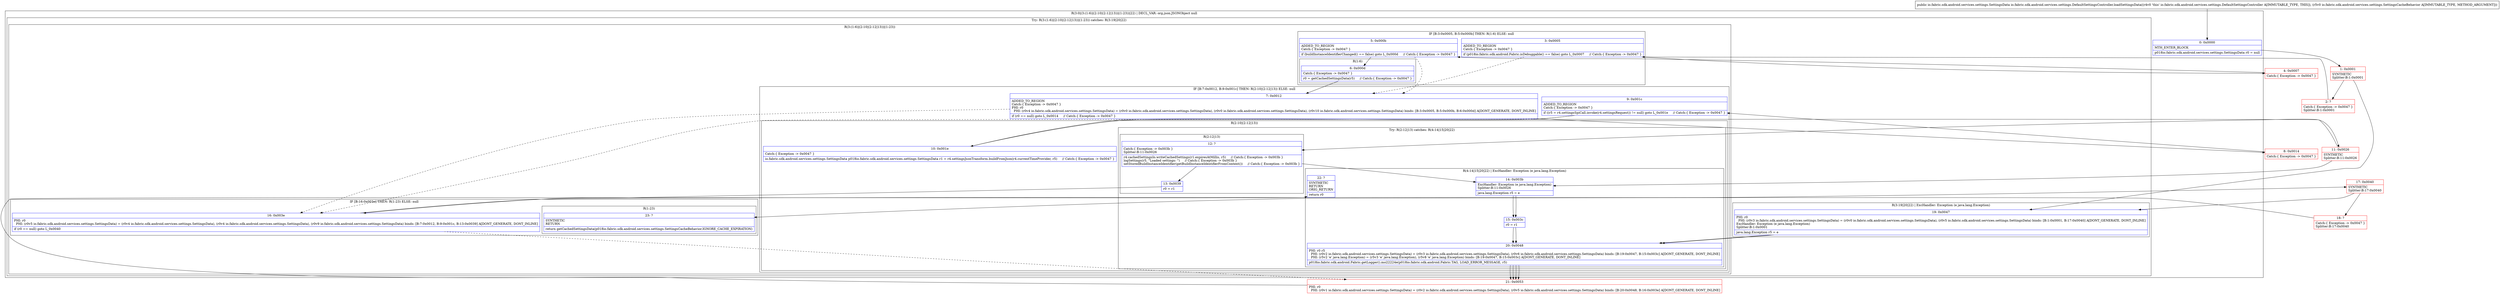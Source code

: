 digraph "CFG forio.fabric.sdk.android.services.settings.DefaultSettingsController.loadSettingsData(Lio\/fabric\/sdk\/android\/services\/settings\/SettingsCacheBehavior;)Lio\/fabric\/sdk\/android\/services\/settings\/SettingsData;" {
subgraph cluster_Region_576295016 {
label = "R(3:0|(3:(1:6)|(2:10|(2:12|13))|(1:23))|22) | DECL_VAR: org.json.JSONObject null\l";
node [shape=record,color=blue];
Node_0 [shape=record,label="{0\:\ 0x0000|MTH_ENTER_BLOCK\l|p018io.fabric.sdk.android.services.settings.SettingsData r0 = null\l}"];
subgraph cluster_TryCatchRegion_1684591438 {
label = "Try: R(3:(1:6)|(2:10|(2:12|13))|(1:23)) catches: R(3:19|20|22)";
node [shape=record,color=blue];
subgraph cluster_Region_216981811 {
label = "R(3:(1:6)|(2:10|(2:12|13))|(1:23))";
node [shape=record,color=blue];
subgraph cluster_IfRegion_1525221027 {
label = "IF [B:3:0x0005, B:5:0x000b] THEN: R(1:6) ELSE: null";
node [shape=record,color=blue];
Node_3 [shape=record,label="{3\:\ 0x0005|ADDED_TO_REGION\lCatch:\{ Exception \-\> 0x0047 \}\l|if (p018io.fabric.sdk.android.Fabric.isDebuggable() == false) goto L_0x0007     \/\/ Catch:\{ Exception \-\> 0x0047 \}\l}"];
Node_5 [shape=record,label="{5\:\ 0x000b|ADDED_TO_REGION\lCatch:\{ Exception \-\> 0x0047 \}\l|if (buildInstanceIdentifierChanged() == false) goto L_0x000d     \/\/ Catch:\{ Exception \-\> 0x0047 \}\l}"];
subgraph cluster_Region_1498656268 {
label = "R(1:6)";
node [shape=record,color=blue];
Node_6 [shape=record,label="{6\:\ 0x000d|Catch:\{ Exception \-\> 0x0047 \}\l|r0 = getCachedSettingsData(r5)     \/\/ Catch:\{ Exception \-\> 0x0047 \}\l}"];
}
}
subgraph cluster_IfRegion_959043920 {
label = "IF [B:7:0x0012, B:9:0x001c] THEN: R(2:10|(2:12|13)) ELSE: null";
node [shape=record,color=blue];
Node_7 [shape=record,label="{7\:\ 0x0012|ADDED_TO_REGION\lCatch:\{ Exception \-\> 0x0047 \}\lPHI: r0 \l  PHI: (r0v4 io.fabric.sdk.android.services.settings.SettingsData) = (r0v0 io.fabric.sdk.android.services.settings.SettingsData), (r0v0 io.fabric.sdk.android.services.settings.SettingsData), (r0v10 io.fabric.sdk.android.services.settings.SettingsData) binds: [B:3:0x0005, B:5:0x000b, B:6:0x000d] A[DONT_GENERATE, DONT_INLINE]\l|if (r0 == null) goto L_0x0014     \/\/ Catch:\{ Exception \-\> 0x0047 \}\l}"];
Node_9 [shape=record,label="{9\:\ 0x001c|ADDED_TO_REGION\lCatch:\{ Exception \-\> 0x0047 \}\l|if ((r5 = r4.settingsSpiCall.invoke(r4.settingsRequest)) != null) goto L_0x001e     \/\/ Catch:\{ Exception \-\> 0x0047 \}\l}"];
subgraph cluster_Region_172968050 {
label = "R(2:10|(2:12|13))";
node [shape=record,color=blue];
Node_10 [shape=record,label="{10\:\ 0x001e|Catch:\{ Exception \-\> 0x0047 \}\l|io.fabric.sdk.android.services.settings.SettingsData p018io.fabric.sdk.android.services.settings.SettingsData r1 = r4.settingsJsonTransform.buildFromJson(r4.currentTimeProvider, r5)     \/\/ Catch:\{ Exception \-\> 0x0047 \}\l}"];
subgraph cluster_TryCatchRegion_1268362786 {
label = "Try: R(2:12|13) catches: R(4:14|15|20|22)";
node [shape=record,color=blue];
subgraph cluster_Region_1188443140 {
label = "R(2:12|13)";
node [shape=record,color=blue];
Node_12 [shape=record,label="{12\:\ ?|Catch:\{ Exception \-\> 0x003b \}\lSplitter:B:11:0x0026\l|r4.cachedSettingsIo.writeCachedSettings(r1.expiresAtMillis, r5)     \/\/ Catch:\{ Exception \-\> 0x003b \}\llogSettings(r5, \"Loaded settings: \")     \/\/ Catch:\{ Exception \-\> 0x003b \}\lsetStoredBuildInstanceIdentifier(getBuildInstanceIdentifierFromContext())     \/\/ Catch:\{ Exception \-\> 0x003b \}\l}"];
Node_13 [shape=record,label="{13\:\ 0x0039|r0 = r1\l}"];
}
subgraph cluster_Region_264253442 {
label = "R(4:14|15|20|22) | ExcHandler: Exception (e java.lang.Exception)\l";
node [shape=record,color=blue];
Node_14 [shape=record,label="{14\:\ 0x003b|ExcHandler: Exception (e java.lang.Exception)\lSplitter:B:11:0x0026\l|java.lang.Exception r5 = e\l}"];
Node_15 [shape=record,label="{15\:\ 0x003c|r0 = r1\l}"];
Node_20 [shape=record,label="{20\:\ 0x0048|PHI: r0 r5 \l  PHI: (r0v2 io.fabric.sdk.android.services.settings.SettingsData) = (r0v3 io.fabric.sdk.android.services.settings.SettingsData), (r0v6 io.fabric.sdk.android.services.settings.SettingsData) binds: [B:19:0x0047, B:15:0x003c] A[DONT_GENERATE, DONT_INLINE]\l  PHI: (r5v2 'e' java.lang.Exception) = (r5v3 'e' java.lang.Exception), (r5v8 'e' java.lang.Exception) binds: [B:19:0x0047, B:15:0x003c] A[DONT_GENERATE, DONT_INLINE]\l|p018io.fabric.sdk.android.Fabric.getLogger().mo22224e(p018io.fabric.sdk.android.Fabric.TAG, LOAD_ERROR_MESSAGE, r5)\l}"];
Node_22 [shape=record,label="{22\:\ ?|SYNTHETIC\lRETURN\lORIG_RETURN\l|return r0\l}"];
}
}
}
}
subgraph cluster_IfRegion_1319677029 {
label = "IF [B:16:0x003e] THEN: R(1:23) ELSE: null";
node [shape=record,color=blue];
Node_16 [shape=record,label="{16\:\ 0x003e|PHI: r0 \l  PHI: (r0v5 io.fabric.sdk.android.services.settings.SettingsData) = (r0v4 io.fabric.sdk.android.services.settings.SettingsData), (r0v4 io.fabric.sdk.android.services.settings.SettingsData), (r0v9 io.fabric.sdk.android.services.settings.SettingsData) binds: [B:7:0x0012, B:9:0x001c, B:13:0x0039] A[DONT_GENERATE, DONT_INLINE]\l|if (r0 == null) goto L_0x0040\l}"];
subgraph cluster_Region_1766450876 {
label = "R(1:23)";
node [shape=record,color=blue];
Node_23 [shape=record,label="{23\:\ ?|SYNTHETIC\lRETURN\l|return getCachedSettingsData(p018io.fabric.sdk.android.services.settings.SettingsCacheBehavior.IGNORE_CACHE_EXPIRATION)\l}"];
}
}
}
subgraph cluster_Region_929542046 {
label = "R(3:19|20|22) | ExcHandler: Exception (e java.lang.Exception)\l";
node [shape=record,color=blue];
Node_19 [shape=record,label="{19\:\ 0x0047|PHI: r0 \l  PHI: (r0v3 io.fabric.sdk.android.services.settings.SettingsData) = (r0v0 io.fabric.sdk.android.services.settings.SettingsData), (r0v5 io.fabric.sdk.android.services.settings.SettingsData) binds: [B:1:0x0001, B:17:0x0040] A[DONT_GENERATE, DONT_INLINE]\lExcHandler: Exception (e java.lang.Exception)\lSplitter:B:1:0x0001\l|java.lang.Exception r5 = e\l}"];
Node_20 [shape=record,label="{20\:\ 0x0048|PHI: r0 r5 \l  PHI: (r0v2 io.fabric.sdk.android.services.settings.SettingsData) = (r0v3 io.fabric.sdk.android.services.settings.SettingsData), (r0v6 io.fabric.sdk.android.services.settings.SettingsData) binds: [B:19:0x0047, B:15:0x003c] A[DONT_GENERATE, DONT_INLINE]\l  PHI: (r5v2 'e' java.lang.Exception) = (r5v3 'e' java.lang.Exception), (r5v8 'e' java.lang.Exception) binds: [B:19:0x0047, B:15:0x003c] A[DONT_GENERATE, DONT_INLINE]\l|p018io.fabric.sdk.android.Fabric.getLogger().mo22224e(p018io.fabric.sdk.android.Fabric.TAG, LOAD_ERROR_MESSAGE, r5)\l}"];
Node_22 [shape=record,label="{22\:\ ?|SYNTHETIC\lRETURN\lORIG_RETURN\l|return r0\l}"];
}
}
Node_22 [shape=record,label="{22\:\ ?|SYNTHETIC\lRETURN\lORIG_RETURN\l|return r0\l}"];
}
subgraph cluster_Region_929542046 {
label = "R(3:19|20|22) | ExcHandler: Exception (e java.lang.Exception)\l";
node [shape=record,color=blue];
Node_19 [shape=record,label="{19\:\ 0x0047|PHI: r0 \l  PHI: (r0v3 io.fabric.sdk.android.services.settings.SettingsData) = (r0v0 io.fabric.sdk.android.services.settings.SettingsData), (r0v5 io.fabric.sdk.android.services.settings.SettingsData) binds: [B:1:0x0001, B:17:0x0040] A[DONT_GENERATE, DONT_INLINE]\lExcHandler: Exception (e java.lang.Exception)\lSplitter:B:1:0x0001\l|java.lang.Exception r5 = e\l}"];
Node_20 [shape=record,label="{20\:\ 0x0048|PHI: r0 r5 \l  PHI: (r0v2 io.fabric.sdk.android.services.settings.SettingsData) = (r0v3 io.fabric.sdk.android.services.settings.SettingsData), (r0v6 io.fabric.sdk.android.services.settings.SettingsData) binds: [B:19:0x0047, B:15:0x003c] A[DONT_GENERATE, DONT_INLINE]\l  PHI: (r5v2 'e' java.lang.Exception) = (r5v3 'e' java.lang.Exception), (r5v8 'e' java.lang.Exception) binds: [B:19:0x0047, B:15:0x003c] A[DONT_GENERATE, DONT_INLINE]\l|p018io.fabric.sdk.android.Fabric.getLogger().mo22224e(p018io.fabric.sdk.android.Fabric.TAG, LOAD_ERROR_MESSAGE, r5)\l}"];
Node_22 [shape=record,label="{22\:\ ?|SYNTHETIC\lRETURN\lORIG_RETURN\l|return r0\l}"];
}
subgraph cluster_Region_264253442 {
label = "R(4:14|15|20|22) | ExcHandler: Exception (e java.lang.Exception)\l";
node [shape=record,color=blue];
Node_14 [shape=record,label="{14\:\ 0x003b|ExcHandler: Exception (e java.lang.Exception)\lSplitter:B:11:0x0026\l|java.lang.Exception r5 = e\l}"];
Node_15 [shape=record,label="{15\:\ 0x003c|r0 = r1\l}"];
Node_20 [shape=record,label="{20\:\ 0x0048|PHI: r0 r5 \l  PHI: (r0v2 io.fabric.sdk.android.services.settings.SettingsData) = (r0v3 io.fabric.sdk.android.services.settings.SettingsData), (r0v6 io.fabric.sdk.android.services.settings.SettingsData) binds: [B:19:0x0047, B:15:0x003c] A[DONT_GENERATE, DONT_INLINE]\l  PHI: (r5v2 'e' java.lang.Exception) = (r5v3 'e' java.lang.Exception), (r5v8 'e' java.lang.Exception) binds: [B:19:0x0047, B:15:0x003c] A[DONT_GENERATE, DONT_INLINE]\l|p018io.fabric.sdk.android.Fabric.getLogger().mo22224e(p018io.fabric.sdk.android.Fabric.TAG, LOAD_ERROR_MESSAGE, r5)\l}"];
Node_22 [shape=record,label="{22\:\ ?|SYNTHETIC\lRETURN\lORIG_RETURN\l|return r0\l}"];
}
Node_1 [shape=record,color=red,label="{1\:\ 0x0001|SYNTHETIC\lSplitter:B:1:0x0001\l}"];
Node_2 [shape=record,color=red,label="{2\:\ ?|Catch:\{ Exception \-\> 0x0047 \}\lSplitter:B:1:0x0001\l}"];
Node_4 [shape=record,color=red,label="{4\:\ 0x0007|Catch:\{ Exception \-\> 0x0047 \}\l}"];
Node_8 [shape=record,color=red,label="{8\:\ 0x0014|Catch:\{ Exception \-\> 0x0047 \}\l}"];
Node_11 [shape=record,color=red,label="{11\:\ 0x0026|SYNTHETIC\lSplitter:B:11:0x0026\l}"];
Node_17 [shape=record,color=red,label="{17\:\ 0x0040|SYNTHETIC\lSplitter:B:17:0x0040\l}"];
Node_18 [shape=record,color=red,label="{18\:\ ?|Catch:\{ Exception \-\> 0x0047 \}\lSplitter:B:17:0x0040\l}"];
Node_21 [shape=record,color=red,label="{21\:\ 0x0053|PHI: r0 \l  PHI: (r0v1 io.fabric.sdk.android.services.settings.SettingsData) = (r0v2 io.fabric.sdk.android.services.settings.SettingsData), (r0v5 io.fabric.sdk.android.services.settings.SettingsData) binds: [B:20:0x0048, B:16:0x003e] A[DONT_GENERATE, DONT_INLINE]\l}"];
MethodNode[shape=record,label="{public io.fabric.sdk.android.services.settings.SettingsData io.fabric.sdk.android.services.settings.DefaultSettingsController.loadSettingsData((r4v0 'this' io.fabric.sdk.android.services.settings.DefaultSettingsController A[IMMUTABLE_TYPE, THIS]), (r5v0 io.fabric.sdk.android.services.settings.SettingsCacheBehavior A[IMMUTABLE_TYPE, METHOD_ARGUMENT])) }"];
MethodNode -> Node_0;
Node_0 -> Node_1;
Node_3 -> Node_4;
Node_3 -> Node_7[style=dashed];
Node_5 -> Node_6;
Node_5 -> Node_7[style=dashed];
Node_6 -> Node_7;
Node_7 -> Node_8;
Node_7 -> Node_16[style=dashed];
Node_9 -> Node_10;
Node_9 -> Node_16[style=dashed];
Node_10 -> Node_11;
Node_12 -> Node_13;
Node_12 -> Node_14;
Node_13 -> Node_16;
Node_14 -> Node_15;
Node_15 -> Node_20;
Node_20 -> Node_21;
Node_16 -> Node_17;
Node_16 -> Node_21[style=dashed];
Node_19 -> Node_20;
Node_20 -> Node_21;
Node_19 -> Node_20;
Node_20 -> Node_21;
Node_14 -> Node_15;
Node_15 -> Node_20;
Node_20 -> Node_21;
Node_1 -> Node_2;
Node_1 -> Node_19;
Node_2 -> Node_3;
Node_4 -> Node_5;
Node_8 -> Node_9;
Node_11 -> Node_12;
Node_11 -> Node_14;
Node_17 -> Node_18;
Node_17 -> Node_19;
Node_18 -> Node_23;
Node_21 -> Node_22;
}

